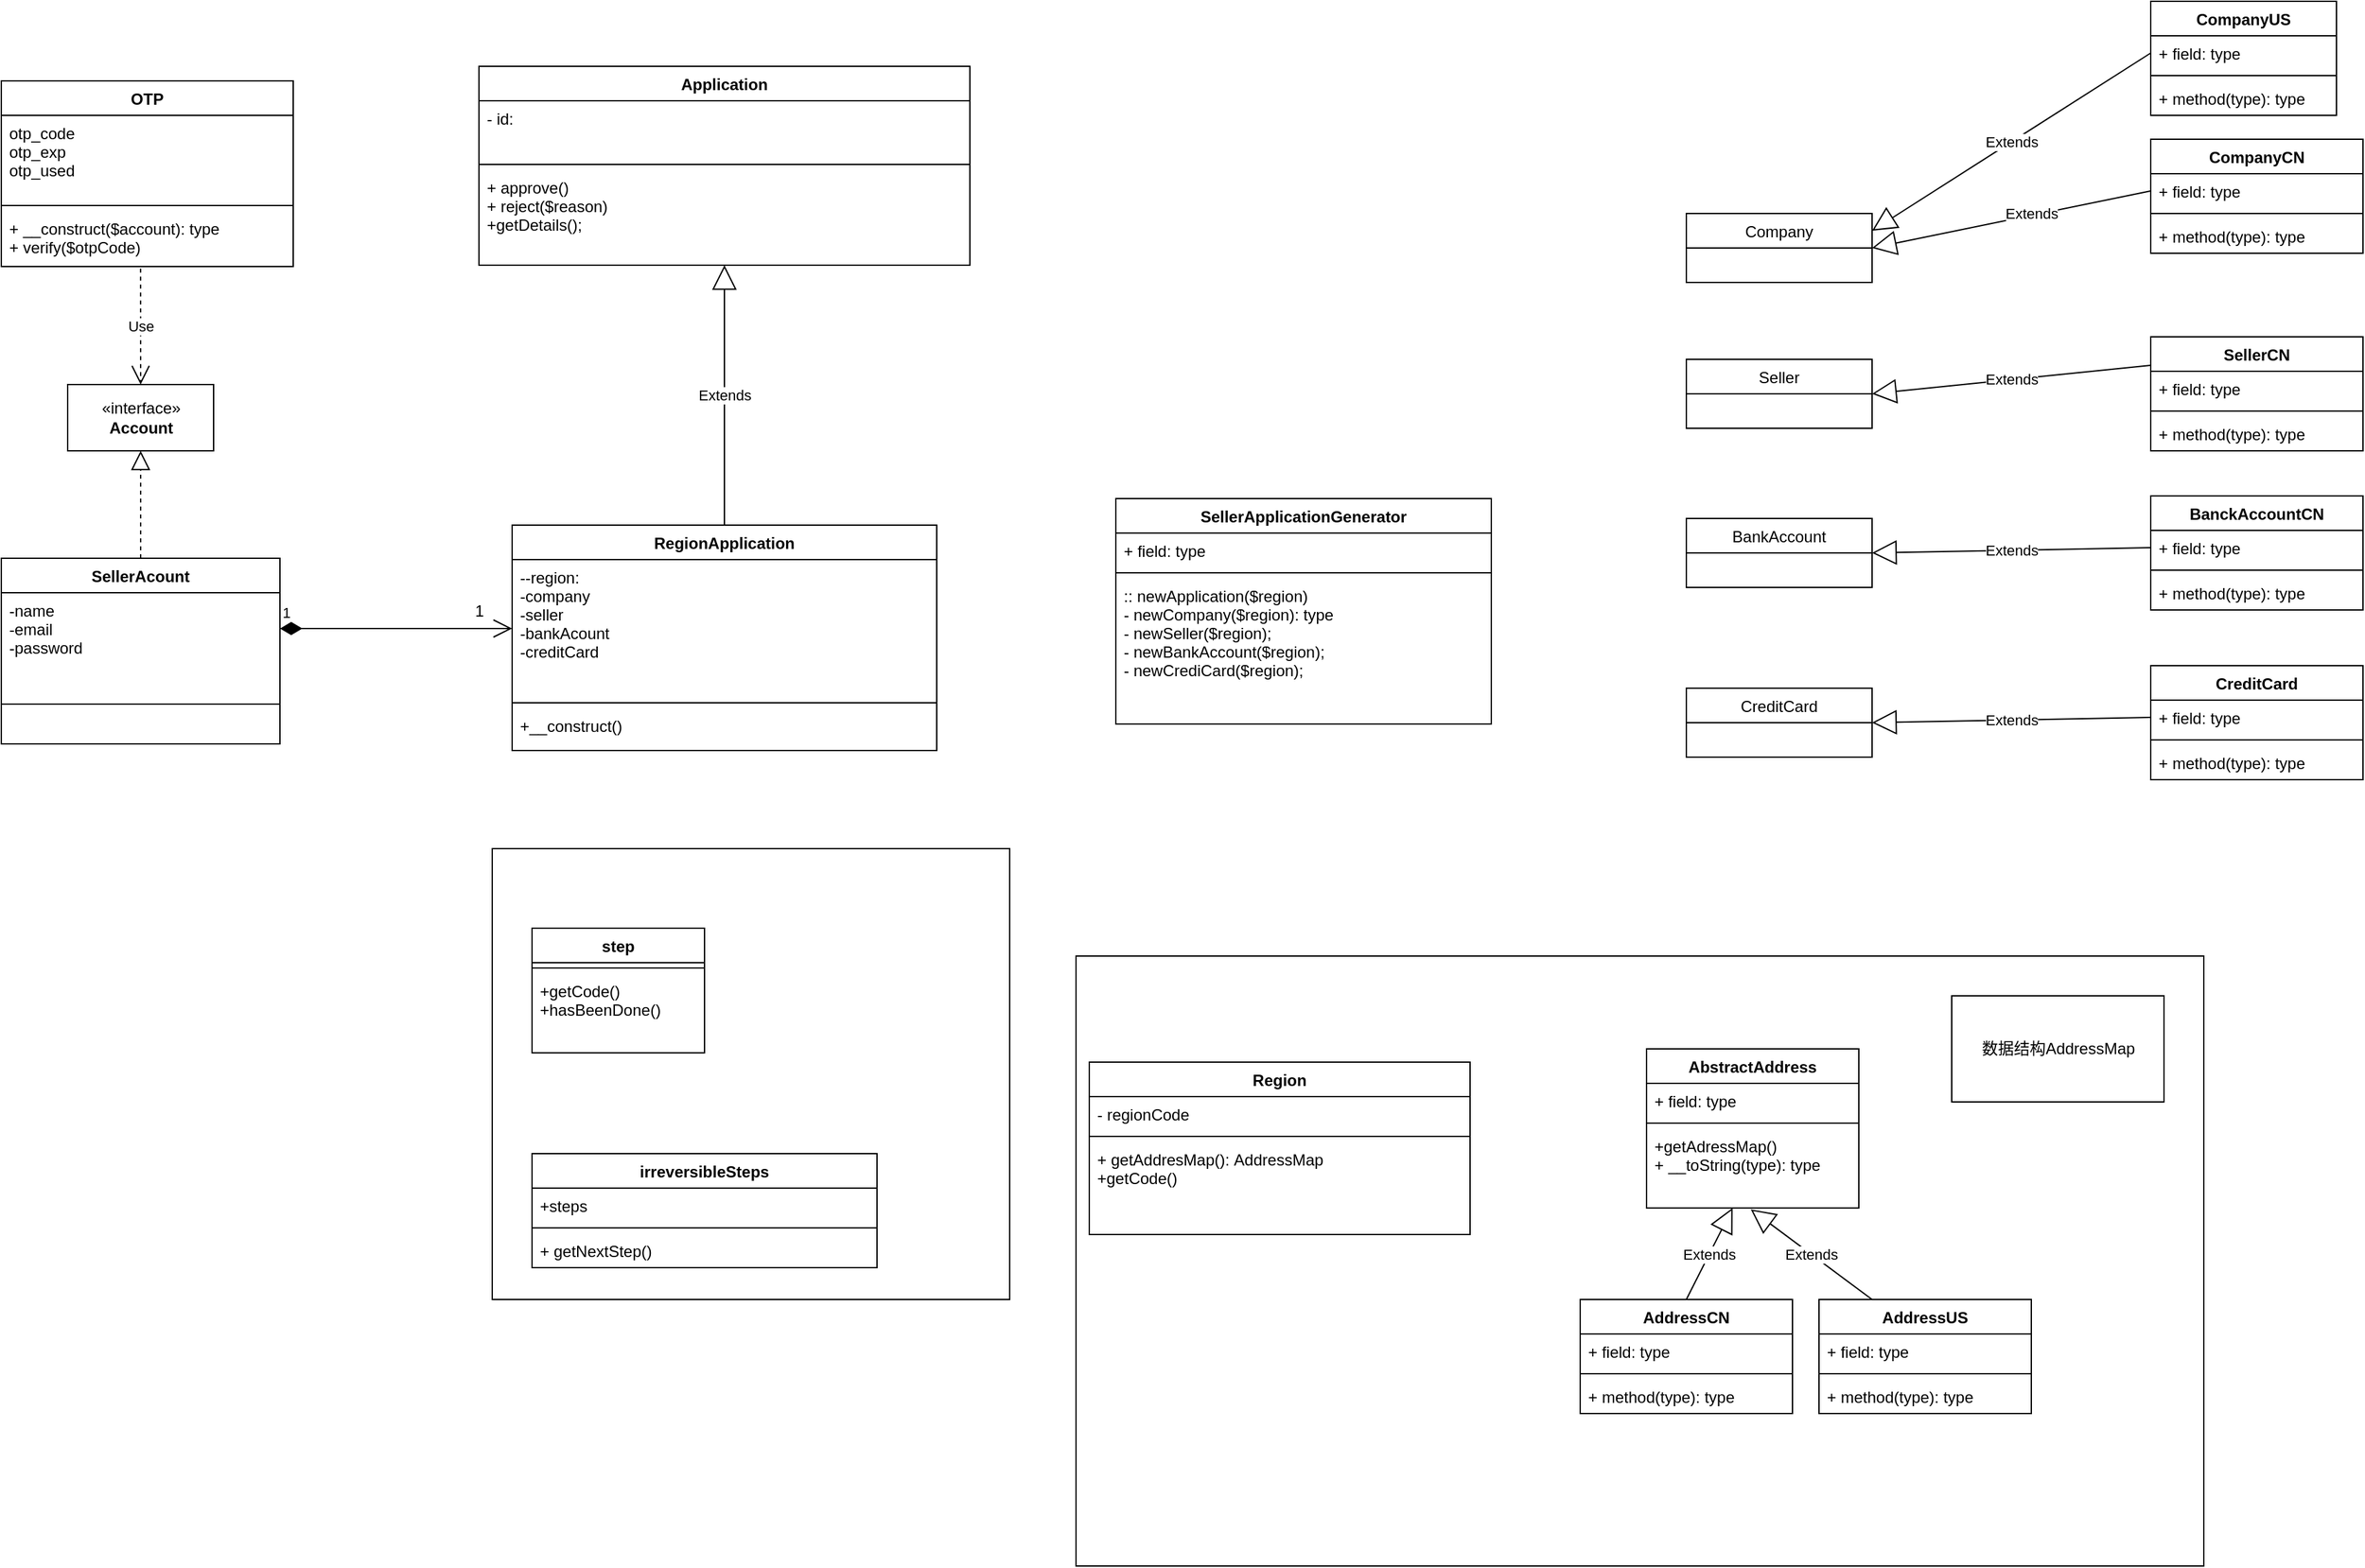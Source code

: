 <mxfile version="15.9.6" type="github">
  <diagram name="Page-1" id="929967ad-93f9-6ef4-fab6-5d389245f69c">
    <mxGraphModel dx="3415.5" dy="762" grid="1" gridSize="10" guides="1" tooltips="1" connect="1" arrows="1" fold="1" page="1" pageScale="1.5" pageWidth="1169" pageHeight="826" background="none" math="0" shadow="0">
      <root>
        <mxCell id="0" style=";html=1;" />
        <mxCell id="1" style=";html=1;" parent="0" />
        <mxCell id="RgiTJkyCWVDEmCROFvzE-33" value="" style="rounded=0;whiteSpace=wrap;html=1;" vertex="1" parent="1">
          <mxGeometry x="680" y="1760" width="850" height="460" as="geometry" />
        </mxCell>
        <mxCell id="RgiTJkyCWVDEmCROFvzE-29" value="" style="rounded=0;whiteSpace=wrap;html=1;" vertex="1" parent="1">
          <mxGeometry x="240" y="1679" width="390" height="340" as="geometry" />
        </mxCell>
        <mxCell id="gbUIkiMU0c5neYWDrb54-11" value="SellerAcount" style="swimlane;fontStyle=1;align=center;verticalAlign=top;childLayout=stackLayout;horizontal=1;startSize=26;horizontalStack=0;resizeParent=1;resizeParentMax=0;resizeLast=0;collapsible=1;marginBottom=0;" parent="1" vertex="1">
          <mxGeometry x="-130" y="1460" width="210" height="140" as="geometry" />
        </mxCell>
        <mxCell id="gbUIkiMU0c5neYWDrb54-12" value="-name&#xa;-email&#xa;-password&#xa;" style="text;strokeColor=none;fillColor=none;align=left;verticalAlign=top;spacingLeft=4;spacingRight=4;overflow=hidden;rotatable=0;points=[[0,0.5],[1,0.5]];portConstraint=eastwest;" parent="gbUIkiMU0c5neYWDrb54-11" vertex="1">
          <mxGeometry y="26" width="210" height="54" as="geometry" />
        </mxCell>
        <mxCell id="gbUIkiMU0c5neYWDrb54-13" value="" style="line;strokeWidth=1;fillColor=none;align=left;verticalAlign=middle;spacingTop=-1;spacingLeft=3;spacingRight=3;rotatable=0;labelPosition=right;points=[];portConstraint=eastwest;" parent="gbUIkiMU0c5neYWDrb54-11" vertex="1">
          <mxGeometry y="80" width="210" height="60" as="geometry" />
        </mxCell>
        <mxCell id="gbUIkiMU0c5neYWDrb54-15" value="Application" style="swimlane;fontStyle=1;align=center;verticalAlign=top;childLayout=stackLayout;horizontal=1;startSize=26;horizontalStack=0;resizeParent=1;resizeParentMax=0;resizeLast=0;collapsible=1;marginBottom=0;" parent="1" vertex="1">
          <mxGeometry x="230" y="1089" width="370" height="150" as="geometry" />
        </mxCell>
        <mxCell id="gbUIkiMU0c5neYWDrb54-16" value="- id:" style="text;strokeColor=none;fillColor=none;align=left;verticalAlign=top;spacingLeft=4;spacingRight=4;overflow=hidden;rotatable=0;points=[[0,0.5],[1,0.5]];portConstraint=eastwest;" parent="gbUIkiMU0c5neYWDrb54-15" vertex="1">
          <mxGeometry y="26" width="370" height="44" as="geometry" />
        </mxCell>
        <mxCell id="gbUIkiMU0c5neYWDrb54-17" value="" style="line;strokeWidth=1;fillColor=none;align=left;verticalAlign=middle;spacingTop=-1;spacingLeft=3;spacingRight=3;rotatable=0;labelPosition=right;points=[];portConstraint=eastwest;" parent="gbUIkiMU0c5neYWDrb54-15" vertex="1">
          <mxGeometry y="70" width="370" height="8" as="geometry" />
        </mxCell>
        <mxCell id="gbUIkiMU0c5neYWDrb54-18" value="+ approve()&#xa;+ reject($reason)&#xa;+getDetails();" style="text;strokeColor=none;fillColor=none;align=left;verticalAlign=top;spacingLeft=4;spacingRight=4;overflow=hidden;rotatable=0;points=[[0,0.5],[1,0.5]];portConstraint=eastwest;" parent="gbUIkiMU0c5neYWDrb54-15" vertex="1">
          <mxGeometry y="78" width="370" height="72" as="geometry" />
        </mxCell>
        <mxCell id="gbUIkiMU0c5neYWDrb54-19" value="Region" style="swimlane;fontStyle=1;align=center;verticalAlign=top;childLayout=stackLayout;horizontal=1;startSize=26;horizontalStack=0;resizeParent=1;resizeParentMax=0;resizeLast=0;collapsible=1;marginBottom=0;" parent="1" vertex="1">
          <mxGeometry x="690" y="1840" width="287" height="130" as="geometry" />
        </mxCell>
        <mxCell id="gbUIkiMU0c5neYWDrb54-20" value="- regionCode" style="text;strokeColor=none;fillColor=none;align=left;verticalAlign=top;spacingLeft=4;spacingRight=4;overflow=hidden;rotatable=0;points=[[0,0.5],[1,0.5]];portConstraint=eastwest;" parent="gbUIkiMU0c5neYWDrb54-19" vertex="1">
          <mxGeometry y="26" width="287" height="26" as="geometry" />
        </mxCell>
        <mxCell id="gbUIkiMU0c5neYWDrb54-21" value="" style="line;strokeWidth=1;fillColor=none;align=left;verticalAlign=middle;spacingTop=-1;spacingLeft=3;spacingRight=3;rotatable=0;labelPosition=right;points=[];portConstraint=eastwest;" parent="gbUIkiMU0c5neYWDrb54-19" vertex="1">
          <mxGeometry y="52" width="287" height="8" as="geometry" />
        </mxCell>
        <mxCell id="gbUIkiMU0c5neYWDrb54-22" value="+ getAddresMap(): AddressMap&#xa;+getCode()&#xa;" style="text;strokeColor=none;fillColor=none;align=left;verticalAlign=top;spacingLeft=4;spacingRight=4;overflow=hidden;rotatable=0;points=[[0,0.5],[1,0.5]];portConstraint=eastwest;" parent="gbUIkiMU0c5neYWDrb54-19" vertex="1">
          <mxGeometry y="60" width="287" height="70" as="geometry" />
        </mxCell>
        <mxCell id="gbUIkiMU0c5neYWDrb54-23" value="数据结构AddressMap" style="html=1;" parent="1" vertex="1">
          <mxGeometry x="1340" y="1790" width="160" height="80" as="geometry" />
        </mxCell>
        <mxCell id="gbUIkiMU0c5neYWDrb54-29" value="RegionApplication" style="swimlane;fontStyle=1;align=center;verticalAlign=top;childLayout=stackLayout;horizontal=1;startSize=26;horizontalStack=0;resizeParent=1;resizeParentMax=0;resizeLast=0;collapsible=1;marginBottom=0;" parent="1" vertex="1">
          <mxGeometry x="255" y="1435" width="320" height="170" as="geometry" />
        </mxCell>
        <mxCell id="gbUIkiMU0c5neYWDrb54-30" value="--region: &#xa;-company&#xa;-seller&#xa;-bankAcount&#xa;-creditCard" style="text;strokeColor=none;fillColor=none;align=left;verticalAlign=top;spacingLeft=4;spacingRight=4;overflow=hidden;rotatable=0;points=[[0,0.5],[1,0.5]];portConstraint=eastwest;" parent="gbUIkiMU0c5neYWDrb54-29" vertex="1">
          <mxGeometry y="26" width="320" height="104" as="geometry" />
        </mxCell>
        <mxCell id="gbUIkiMU0c5neYWDrb54-31" value="" style="line;strokeWidth=1;fillColor=none;align=left;verticalAlign=middle;spacingTop=-1;spacingLeft=3;spacingRight=3;rotatable=0;labelPosition=right;points=[];portConstraint=eastwest;" parent="gbUIkiMU0c5neYWDrb54-29" vertex="1">
          <mxGeometry y="130" width="320" height="8" as="geometry" />
        </mxCell>
        <mxCell id="gbUIkiMU0c5neYWDrb54-32" value="+__construct()&#xa;" style="text;strokeColor=none;fillColor=none;align=left;verticalAlign=top;spacingLeft=4;spacingRight=4;overflow=hidden;rotatable=0;points=[[0,0.5],[1,0.5]];portConstraint=eastwest;" parent="gbUIkiMU0c5neYWDrb54-29" vertex="1">
          <mxGeometry y="138" width="320" height="32" as="geometry" />
        </mxCell>
        <mxCell id="gbUIkiMU0c5neYWDrb54-42" value="Seller" style="swimlane;fontStyle=0;childLayout=stackLayout;horizontal=1;startSize=26;fillColor=none;horizontalStack=0;resizeParent=1;resizeParentMax=0;resizeLast=0;collapsible=1;marginBottom=0;" parent="1" vertex="1">
          <mxGeometry x="1140" y="1310" width="140" height="52" as="geometry" />
        </mxCell>
        <mxCell id="gbUIkiMU0c5neYWDrb54-46" value="Company" style="swimlane;fontStyle=0;childLayout=stackLayout;horizontal=1;startSize=26;fillColor=none;horizontalStack=0;resizeParent=1;resizeParentMax=0;resizeLast=0;collapsible=1;marginBottom=0;" parent="1" vertex="1">
          <mxGeometry x="1140" y="1200" width="140" height="52" as="geometry" />
        </mxCell>
        <mxCell id="gbUIkiMU0c5neYWDrb54-50" value="BankAccount" style="swimlane;fontStyle=0;childLayout=stackLayout;horizontal=1;startSize=26;fillColor=none;horizontalStack=0;resizeParent=1;resizeParentMax=0;resizeLast=0;collapsible=1;marginBottom=0;" parent="1" vertex="1">
          <mxGeometry x="1140" y="1430" width="140" height="52" as="geometry" />
        </mxCell>
        <mxCell id="gbUIkiMU0c5neYWDrb54-51" value="CreditCard" style="swimlane;fontStyle=0;childLayout=stackLayout;horizontal=1;startSize=26;fillColor=none;horizontalStack=0;resizeParent=1;resizeParentMax=0;resizeLast=0;collapsible=1;marginBottom=0;" parent="1" vertex="1">
          <mxGeometry x="1140" y="1558" width="140" height="52" as="geometry" />
        </mxCell>
        <mxCell id="gbUIkiMU0c5neYWDrb54-69" value="CompanyUS" style="swimlane;fontStyle=1;align=center;verticalAlign=top;childLayout=stackLayout;horizontal=1;startSize=26;horizontalStack=0;resizeParent=1;resizeParentMax=0;resizeLast=0;collapsible=1;marginBottom=0;" parent="1" vertex="1">
          <mxGeometry x="1490" y="1040" width="140" height="86" as="geometry" />
        </mxCell>
        <mxCell id="gbUIkiMU0c5neYWDrb54-70" value="+ field: type" style="text;strokeColor=none;fillColor=none;align=left;verticalAlign=top;spacingLeft=4;spacingRight=4;overflow=hidden;rotatable=0;points=[[0,0.5],[1,0.5]];portConstraint=eastwest;" parent="gbUIkiMU0c5neYWDrb54-69" vertex="1">
          <mxGeometry y="26" width="140" height="26" as="geometry" />
        </mxCell>
        <mxCell id="gbUIkiMU0c5neYWDrb54-71" value="" style="line;strokeWidth=1;fillColor=none;align=left;verticalAlign=middle;spacingTop=-1;spacingLeft=3;spacingRight=3;rotatable=0;labelPosition=right;points=[];portConstraint=eastwest;" parent="gbUIkiMU0c5neYWDrb54-69" vertex="1">
          <mxGeometry y="52" width="140" height="8" as="geometry" />
        </mxCell>
        <mxCell id="gbUIkiMU0c5neYWDrb54-72" value="+ method(type): type" style="text;strokeColor=none;fillColor=none;align=left;verticalAlign=top;spacingLeft=4;spacingRight=4;overflow=hidden;rotatable=0;points=[[0,0.5],[1,0.5]];portConstraint=eastwest;" parent="gbUIkiMU0c5neYWDrb54-69" vertex="1">
          <mxGeometry y="60" width="140" height="26" as="geometry" />
        </mxCell>
        <mxCell id="gbUIkiMU0c5neYWDrb54-73" value="CompanyCN" style="swimlane;fontStyle=1;align=center;verticalAlign=top;childLayout=stackLayout;horizontal=1;startSize=26;horizontalStack=0;resizeParent=1;resizeParentMax=0;resizeLast=0;collapsible=1;marginBottom=0;" parent="1" vertex="1">
          <mxGeometry x="1490" y="1144" width="160" height="86" as="geometry" />
        </mxCell>
        <mxCell id="gbUIkiMU0c5neYWDrb54-74" value="+ field: type" style="text;strokeColor=none;fillColor=none;align=left;verticalAlign=top;spacingLeft=4;spacingRight=4;overflow=hidden;rotatable=0;points=[[0,0.5],[1,0.5]];portConstraint=eastwest;" parent="gbUIkiMU0c5neYWDrb54-73" vertex="1">
          <mxGeometry y="26" width="160" height="26" as="geometry" />
        </mxCell>
        <mxCell id="gbUIkiMU0c5neYWDrb54-75" value="" style="line;strokeWidth=1;fillColor=none;align=left;verticalAlign=middle;spacingTop=-1;spacingLeft=3;spacingRight=3;rotatable=0;labelPosition=right;points=[];portConstraint=eastwest;" parent="gbUIkiMU0c5neYWDrb54-73" vertex="1">
          <mxGeometry y="52" width="160" height="8" as="geometry" />
        </mxCell>
        <mxCell id="gbUIkiMU0c5neYWDrb54-76" value="+ method(type): type" style="text;strokeColor=none;fillColor=none;align=left;verticalAlign=top;spacingLeft=4;spacingRight=4;overflow=hidden;rotatable=0;points=[[0,0.5],[1,0.5]];portConstraint=eastwest;" parent="gbUIkiMU0c5neYWDrb54-73" vertex="1">
          <mxGeometry y="60" width="160" height="26" as="geometry" />
        </mxCell>
        <mxCell id="gbUIkiMU0c5neYWDrb54-79" value="SellerApplicationGenerator" style="swimlane;fontStyle=1;align=center;verticalAlign=top;childLayout=stackLayout;horizontal=1;startSize=26;horizontalStack=0;resizeParent=1;resizeParentMax=0;resizeLast=0;collapsible=1;marginBottom=0;" parent="1" vertex="1">
          <mxGeometry x="710" y="1415" width="283" height="170" as="geometry" />
        </mxCell>
        <mxCell id="gbUIkiMU0c5neYWDrb54-80" value="+ field: type" style="text;strokeColor=none;fillColor=none;align=left;verticalAlign=top;spacingLeft=4;spacingRight=4;overflow=hidden;rotatable=0;points=[[0,0.5],[1,0.5]];portConstraint=eastwest;" parent="gbUIkiMU0c5neYWDrb54-79" vertex="1">
          <mxGeometry y="26" width="283" height="26" as="geometry" />
        </mxCell>
        <mxCell id="gbUIkiMU0c5neYWDrb54-81" value="" style="line;strokeWidth=1;fillColor=none;align=left;verticalAlign=middle;spacingTop=-1;spacingLeft=3;spacingRight=3;rotatable=0;labelPosition=right;points=[];portConstraint=eastwest;" parent="gbUIkiMU0c5neYWDrb54-79" vertex="1">
          <mxGeometry y="52" width="283" height="8" as="geometry" />
        </mxCell>
        <mxCell id="gbUIkiMU0c5neYWDrb54-82" value=":: newApplication($region)&#xa;- newCompany($region): type&#xa;- newSeller($region);&#xa;- newBankAccount($region);&#xa;- newCrediCard($region);" style="text;strokeColor=none;fillColor=none;align=left;verticalAlign=top;spacingLeft=4;spacingRight=4;overflow=hidden;rotatable=0;points=[[0,0.5],[1,0.5]];portConstraint=eastwest;" parent="gbUIkiMU0c5neYWDrb54-79" vertex="1">
          <mxGeometry y="60" width="283" height="110" as="geometry" />
        </mxCell>
        <mxCell id="gbUIkiMU0c5neYWDrb54-83" value="AbstractAddress" style="swimlane;fontStyle=1;align=center;verticalAlign=top;childLayout=stackLayout;horizontal=1;startSize=26;horizontalStack=0;resizeParent=1;resizeParentMax=0;resizeLast=0;collapsible=1;marginBottom=0;" parent="1" vertex="1">
          <mxGeometry x="1110" y="1830" width="160" height="120" as="geometry" />
        </mxCell>
        <mxCell id="gbUIkiMU0c5neYWDrb54-84" value="+ field: type" style="text;strokeColor=none;fillColor=none;align=left;verticalAlign=top;spacingLeft=4;spacingRight=4;overflow=hidden;rotatable=0;points=[[0,0.5],[1,0.5]];portConstraint=eastwest;" parent="gbUIkiMU0c5neYWDrb54-83" vertex="1">
          <mxGeometry y="26" width="160" height="26" as="geometry" />
        </mxCell>
        <mxCell id="gbUIkiMU0c5neYWDrb54-85" value="" style="line;strokeWidth=1;fillColor=none;align=left;verticalAlign=middle;spacingTop=-1;spacingLeft=3;spacingRight=3;rotatable=0;labelPosition=right;points=[];portConstraint=eastwest;" parent="gbUIkiMU0c5neYWDrb54-83" vertex="1">
          <mxGeometry y="52" width="160" height="8" as="geometry" />
        </mxCell>
        <mxCell id="gbUIkiMU0c5neYWDrb54-86" value="+getAdressMap()&#xa;+ __toString(type): type" style="text;strokeColor=none;fillColor=none;align=left;verticalAlign=top;spacingLeft=4;spacingRight=4;overflow=hidden;rotatable=0;points=[[0,0.5],[1,0.5]];portConstraint=eastwest;" parent="gbUIkiMU0c5neYWDrb54-83" vertex="1">
          <mxGeometry y="60" width="160" height="60" as="geometry" />
        </mxCell>
        <mxCell id="gbUIkiMU0c5neYWDrb54-87" value="AddressCN" style="swimlane;fontStyle=1;align=center;verticalAlign=top;childLayout=stackLayout;horizontal=1;startSize=26;horizontalStack=0;resizeParent=1;resizeParentMax=0;resizeLast=0;collapsible=1;marginBottom=0;" parent="1" vertex="1">
          <mxGeometry x="1060" y="2019" width="160" height="86" as="geometry" />
        </mxCell>
        <mxCell id="gbUIkiMU0c5neYWDrb54-88" value="+ field: type" style="text;strokeColor=none;fillColor=none;align=left;verticalAlign=top;spacingLeft=4;spacingRight=4;overflow=hidden;rotatable=0;points=[[0,0.5],[1,0.5]];portConstraint=eastwest;" parent="gbUIkiMU0c5neYWDrb54-87" vertex="1">
          <mxGeometry y="26" width="160" height="26" as="geometry" />
        </mxCell>
        <mxCell id="gbUIkiMU0c5neYWDrb54-89" value="" style="line;strokeWidth=1;fillColor=none;align=left;verticalAlign=middle;spacingTop=-1;spacingLeft=3;spacingRight=3;rotatable=0;labelPosition=right;points=[];portConstraint=eastwest;" parent="gbUIkiMU0c5neYWDrb54-87" vertex="1">
          <mxGeometry y="52" width="160" height="8" as="geometry" />
        </mxCell>
        <mxCell id="gbUIkiMU0c5neYWDrb54-90" value="+ method(type): type" style="text;strokeColor=none;fillColor=none;align=left;verticalAlign=top;spacingLeft=4;spacingRight=4;overflow=hidden;rotatable=0;points=[[0,0.5],[1,0.5]];portConstraint=eastwest;" parent="gbUIkiMU0c5neYWDrb54-87" vertex="1">
          <mxGeometry y="60" width="160" height="26" as="geometry" />
        </mxCell>
        <mxCell id="gbUIkiMU0c5neYWDrb54-91" value="AddressUS" style="swimlane;fontStyle=1;align=center;verticalAlign=top;childLayout=stackLayout;horizontal=1;startSize=26;horizontalStack=0;resizeParent=1;resizeParentMax=0;resizeLast=0;collapsible=1;marginBottom=0;" parent="1" vertex="1">
          <mxGeometry x="1240" y="2019" width="160" height="86" as="geometry" />
        </mxCell>
        <mxCell id="gbUIkiMU0c5neYWDrb54-92" value="+ field: type" style="text;strokeColor=none;fillColor=none;align=left;verticalAlign=top;spacingLeft=4;spacingRight=4;overflow=hidden;rotatable=0;points=[[0,0.5],[1,0.5]];portConstraint=eastwest;" parent="gbUIkiMU0c5neYWDrb54-91" vertex="1">
          <mxGeometry y="26" width="160" height="26" as="geometry" />
        </mxCell>
        <mxCell id="gbUIkiMU0c5neYWDrb54-93" value="" style="line;strokeWidth=1;fillColor=none;align=left;verticalAlign=middle;spacingTop=-1;spacingLeft=3;spacingRight=3;rotatable=0;labelPosition=right;points=[];portConstraint=eastwest;" parent="gbUIkiMU0c5neYWDrb54-91" vertex="1">
          <mxGeometry y="52" width="160" height="8" as="geometry" />
        </mxCell>
        <mxCell id="gbUIkiMU0c5neYWDrb54-94" value="+ method(type): type" style="text;strokeColor=none;fillColor=none;align=left;verticalAlign=top;spacingLeft=4;spacingRight=4;overflow=hidden;rotatable=0;points=[[0,0.5],[1,0.5]];portConstraint=eastwest;" parent="gbUIkiMU0c5neYWDrb54-91" vertex="1">
          <mxGeometry y="60" width="160" height="26" as="geometry" />
        </mxCell>
        <mxCell id="gbUIkiMU0c5neYWDrb54-98" value="SellerCN" style="swimlane;fontStyle=1;align=center;verticalAlign=top;childLayout=stackLayout;horizontal=1;startSize=26;horizontalStack=0;resizeParent=1;resizeParentMax=0;resizeLast=0;collapsible=1;marginBottom=0;" parent="1" vertex="1">
          <mxGeometry x="1490" y="1293" width="160" height="86" as="geometry" />
        </mxCell>
        <mxCell id="gbUIkiMU0c5neYWDrb54-99" value="+ field: type" style="text;strokeColor=none;fillColor=none;align=left;verticalAlign=top;spacingLeft=4;spacingRight=4;overflow=hidden;rotatable=0;points=[[0,0.5],[1,0.5]];portConstraint=eastwest;" parent="gbUIkiMU0c5neYWDrb54-98" vertex="1">
          <mxGeometry y="26" width="160" height="26" as="geometry" />
        </mxCell>
        <mxCell id="gbUIkiMU0c5neYWDrb54-100" value="" style="line;strokeWidth=1;fillColor=none;align=left;verticalAlign=middle;spacingTop=-1;spacingLeft=3;spacingRight=3;rotatable=0;labelPosition=right;points=[];portConstraint=eastwest;" parent="gbUIkiMU0c5neYWDrb54-98" vertex="1">
          <mxGeometry y="52" width="160" height="8" as="geometry" />
        </mxCell>
        <mxCell id="gbUIkiMU0c5neYWDrb54-101" value="+ method(type): type" style="text;strokeColor=none;fillColor=none;align=left;verticalAlign=top;spacingLeft=4;spacingRight=4;overflow=hidden;rotatable=0;points=[[0,0.5],[1,0.5]];portConstraint=eastwest;" parent="gbUIkiMU0c5neYWDrb54-98" vertex="1">
          <mxGeometry y="60" width="160" height="26" as="geometry" />
        </mxCell>
        <mxCell id="gbUIkiMU0c5neYWDrb54-103" value="BanckAccountCN" style="swimlane;fontStyle=1;align=center;verticalAlign=top;childLayout=stackLayout;horizontal=1;startSize=26;horizontalStack=0;resizeParent=1;resizeParentMax=0;resizeLast=0;collapsible=1;marginBottom=0;" parent="1" vertex="1">
          <mxGeometry x="1490" y="1413" width="160" height="86" as="geometry" />
        </mxCell>
        <mxCell id="gbUIkiMU0c5neYWDrb54-104" value="+ field: type" style="text;strokeColor=none;fillColor=none;align=left;verticalAlign=top;spacingLeft=4;spacingRight=4;overflow=hidden;rotatable=0;points=[[0,0.5],[1,0.5]];portConstraint=eastwest;" parent="gbUIkiMU0c5neYWDrb54-103" vertex="1">
          <mxGeometry y="26" width="160" height="26" as="geometry" />
        </mxCell>
        <mxCell id="gbUIkiMU0c5neYWDrb54-105" value="" style="line;strokeWidth=1;fillColor=none;align=left;verticalAlign=middle;spacingTop=-1;spacingLeft=3;spacingRight=3;rotatable=0;labelPosition=right;points=[];portConstraint=eastwest;" parent="gbUIkiMU0c5neYWDrb54-103" vertex="1">
          <mxGeometry y="52" width="160" height="8" as="geometry" />
        </mxCell>
        <mxCell id="gbUIkiMU0c5neYWDrb54-106" value="+ method(type): type" style="text;strokeColor=none;fillColor=none;align=left;verticalAlign=top;spacingLeft=4;spacingRight=4;overflow=hidden;rotatable=0;points=[[0,0.5],[1,0.5]];portConstraint=eastwest;" parent="gbUIkiMU0c5neYWDrb54-103" vertex="1">
          <mxGeometry y="60" width="160" height="26" as="geometry" />
        </mxCell>
        <mxCell id="gbUIkiMU0c5neYWDrb54-108" value="CreditCard" style="swimlane;fontStyle=1;align=center;verticalAlign=top;childLayout=stackLayout;horizontal=1;startSize=26;horizontalStack=0;resizeParent=1;resizeParentMax=0;resizeLast=0;collapsible=1;marginBottom=0;" parent="1" vertex="1">
          <mxGeometry x="1490" y="1541" width="160" height="86" as="geometry" />
        </mxCell>
        <mxCell id="gbUIkiMU0c5neYWDrb54-109" value="+ field: type" style="text;strokeColor=none;fillColor=none;align=left;verticalAlign=top;spacingLeft=4;spacingRight=4;overflow=hidden;rotatable=0;points=[[0,0.5],[1,0.5]];portConstraint=eastwest;" parent="gbUIkiMU0c5neYWDrb54-108" vertex="1">
          <mxGeometry y="26" width="160" height="26" as="geometry" />
        </mxCell>
        <mxCell id="gbUIkiMU0c5neYWDrb54-110" value="" style="line;strokeWidth=1;fillColor=none;align=left;verticalAlign=middle;spacingTop=-1;spacingLeft=3;spacingRight=3;rotatable=0;labelPosition=right;points=[];portConstraint=eastwest;" parent="gbUIkiMU0c5neYWDrb54-108" vertex="1">
          <mxGeometry y="52" width="160" height="8" as="geometry" />
        </mxCell>
        <mxCell id="gbUIkiMU0c5neYWDrb54-111" value="+ method(type): type" style="text;strokeColor=none;fillColor=none;align=left;verticalAlign=top;spacingLeft=4;spacingRight=4;overflow=hidden;rotatable=0;points=[[0,0.5],[1,0.5]];portConstraint=eastwest;" parent="gbUIkiMU0c5neYWDrb54-108" vertex="1">
          <mxGeometry y="60" width="160" height="26" as="geometry" />
        </mxCell>
        <mxCell id="RgiTJkyCWVDEmCROFvzE-1" value="OTP" style="swimlane;fontStyle=1;align=center;verticalAlign=top;childLayout=stackLayout;horizontal=1;startSize=26;horizontalStack=0;resizeParent=1;resizeParentMax=0;resizeLast=0;collapsible=1;marginBottom=0;" vertex="1" parent="1">
          <mxGeometry x="-130" y="1100" width="220" height="140" as="geometry" />
        </mxCell>
        <mxCell id="RgiTJkyCWVDEmCROFvzE-2" value="otp_code&#xa;otp_exp&#xa;otp_used" style="text;strokeColor=none;fillColor=none;align=left;verticalAlign=top;spacingLeft=4;spacingRight=4;overflow=hidden;rotatable=0;points=[[0,0.5],[1,0.5]];portConstraint=eastwest;" vertex="1" parent="RgiTJkyCWVDEmCROFvzE-1">
          <mxGeometry y="26" width="220" height="64" as="geometry" />
        </mxCell>
        <mxCell id="RgiTJkyCWVDEmCROFvzE-3" value="" style="line;strokeWidth=1;fillColor=none;align=left;verticalAlign=middle;spacingTop=-1;spacingLeft=3;spacingRight=3;rotatable=0;labelPosition=right;points=[];portConstraint=eastwest;" vertex="1" parent="RgiTJkyCWVDEmCROFvzE-1">
          <mxGeometry y="90" width="220" height="8" as="geometry" />
        </mxCell>
        <mxCell id="RgiTJkyCWVDEmCROFvzE-4" value="+ __construct($account): type&#xa;+ verify($otpCode)" style="text;strokeColor=none;fillColor=none;align=left;verticalAlign=top;spacingLeft=4;spacingRight=4;overflow=hidden;rotatable=0;points=[[0,0.5],[1,0.5]];portConstraint=eastwest;" vertex="1" parent="RgiTJkyCWVDEmCROFvzE-1">
          <mxGeometry y="98" width="220" height="42" as="geometry" />
        </mxCell>
        <mxCell id="RgiTJkyCWVDEmCROFvzE-21" value="step" style="swimlane;fontStyle=1;align=center;verticalAlign=top;childLayout=stackLayout;horizontal=1;startSize=26;horizontalStack=0;resizeParent=1;resizeParentMax=0;resizeLast=0;collapsible=1;marginBottom=0;" vertex="1" parent="1">
          <mxGeometry x="270" y="1739" width="130" height="94" as="geometry" />
        </mxCell>
        <mxCell id="RgiTJkyCWVDEmCROFvzE-23" value="" style="line;strokeWidth=1;fillColor=none;align=left;verticalAlign=middle;spacingTop=-1;spacingLeft=3;spacingRight=3;rotatable=0;labelPosition=right;points=[];portConstraint=eastwest;" vertex="1" parent="RgiTJkyCWVDEmCROFvzE-21">
          <mxGeometry y="26" width="130" height="8" as="geometry" />
        </mxCell>
        <mxCell id="RgiTJkyCWVDEmCROFvzE-24" value="+getCode()&#xa;+hasBeenDone()" style="text;strokeColor=none;fillColor=none;align=left;verticalAlign=top;spacingLeft=4;spacingRight=4;overflow=hidden;rotatable=0;points=[[0,0.5],[1,0.5]];portConstraint=eastwest;" vertex="1" parent="RgiTJkyCWVDEmCROFvzE-21">
          <mxGeometry y="34" width="130" height="60" as="geometry" />
        </mxCell>
        <mxCell id="RgiTJkyCWVDEmCROFvzE-25" value="irreversibleSteps" style="swimlane;fontStyle=1;align=center;verticalAlign=top;childLayout=stackLayout;horizontal=1;startSize=26;horizontalStack=0;resizeParent=1;resizeParentMax=0;resizeLast=0;collapsible=1;marginBottom=0;" vertex="1" parent="1">
          <mxGeometry x="270" y="1909" width="260" height="86" as="geometry" />
        </mxCell>
        <mxCell id="RgiTJkyCWVDEmCROFvzE-26" value="+steps" style="text;strokeColor=none;fillColor=none;align=left;verticalAlign=top;spacingLeft=4;spacingRight=4;overflow=hidden;rotatable=0;points=[[0,0.5],[1,0.5]];portConstraint=eastwest;" vertex="1" parent="RgiTJkyCWVDEmCROFvzE-25">
          <mxGeometry y="26" width="260" height="26" as="geometry" />
        </mxCell>
        <mxCell id="RgiTJkyCWVDEmCROFvzE-27" value="" style="line;strokeWidth=1;fillColor=none;align=left;verticalAlign=middle;spacingTop=-1;spacingLeft=3;spacingRight=3;rotatable=0;labelPosition=right;points=[];portConstraint=eastwest;" vertex="1" parent="RgiTJkyCWVDEmCROFvzE-25">
          <mxGeometry y="52" width="260" height="8" as="geometry" />
        </mxCell>
        <mxCell id="RgiTJkyCWVDEmCROFvzE-28" value="+ getNextStep()" style="text;strokeColor=none;fillColor=none;align=left;verticalAlign=top;spacingLeft=4;spacingRight=4;overflow=hidden;rotatable=0;points=[[0,0.5],[1,0.5]];portConstraint=eastwest;" vertex="1" parent="RgiTJkyCWVDEmCROFvzE-25">
          <mxGeometry y="60" width="260" height="26" as="geometry" />
        </mxCell>
        <mxCell id="RgiTJkyCWVDEmCROFvzE-36" value="Extends" style="endArrow=block;endSize=16;endFill=0;html=1;rounded=0;exitX=0.5;exitY=0;exitDx=0;exitDy=0;" edge="1" parent="1" source="gbUIkiMU0c5neYWDrb54-29" target="gbUIkiMU0c5neYWDrb54-18">
          <mxGeometry width="160" relative="1" as="geometry">
            <mxPoint x="270" y="1270" as="sourcePoint" />
            <mxPoint x="430" y="1270" as="targetPoint" />
          </mxGeometry>
        </mxCell>
        <mxCell id="RgiTJkyCWVDEmCROFvzE-39" value="Extends" style="endArrow=block;endSize=16;endFill=0;html=1;rounded=0;exitX=0;exitY=0.5;exitDx=0;exitDy=0;entryX=1;entryY=0.5;entryDx=0;entryDy=0;" edge="1" parent="1" source="gbUIkiMU0c5neYWDrb54-74" target="gbUIkiMU0c5neYWDrb54-46">
          <mxGeometry x="-0.145" y="-1" width="160" relative="1" as="geometry">
            <mxPoint x="1200" y="1010" as="sourcePoint" />
            <mxPoint x="1360" y="1010" as="targetPoint" />
            <mxPoint as="offset" />
          </mxGeometry>
        </mxCell>
        <mxCell id="RgiTJkyCWVDEmCROFvzE-40" value="Extends" style="endArrow=block;endSize=16;endFill=0;html=1;rounded=0;exitX=0;exitY=0.5;exitDx=0;exitDy=0;entryX=1;entryY=0.25;entryDx=0;entryDy=0;" edge="1" parent="1" source="gbUIkiMU0c5neYWDrb54-70" target="gbUIkiMU0c5neYWDrb54-46">
          <mxGeometry width="160" relative="1" as="geometry">
            <mxPoint x="1210" y="1020" as="sourcePoint" />
            <mxPoint x="1370" y="1020" as="targetPoint" />
          </mxGeometry>
        </mxCell>
        <mxCell id="RgiTJkyCWVDEmCROFvzE-41" value="Extends" style="endArrow=block;endSize=16;endFill=0;html=1;rounded=0;exitX=0;exitY=0.5;exitDx=0;exitDy=0;entryX=1;entryY=0.5;entryDx=0;entryDy=0;" edge="1" parent="1" source="gbUIkiMU0c5neYWDrb54-109" target="gbUIkiMU0c5neYWDrb54-51">
          <mxGeometry width="160" relative="1" as="geometry">
            <mxPoint x="1280" y="1520" as="sourcePoint" />
            <mxPoint x="1440" y="1520" as="targetPoint" />
          </mxGeometry>
        </mxCell>
        <mxCell id="RgiTJkyCWVDEmCROFvzE-42" value="Extends" style="endArrow=block;endSize=16;endFill=0;html=1;rounded=0;exitX=0;exitY=0.5;exitDx=0;exitDy=0;entryX=1;entryY=0.5;entryDx=0;entryDy=0;" edge="1" parent="1" source="gbUIkiMU0c5neYWDrb54-104" target="gbUIkiMU0c5neYWDrb54-50">
          <mxGeometry width="160" relative="1" as="geometry">
            <mxPoint x="1210" y="1020" as="sourcePoint" />
            <mxPoint x="1370" y="1020" as="targetPoint" />
          </mxGeometry>
        </mxCell>
        <mxCell id="RgiTJkyCWVDEmCROFvzE-43" value="Extends" style="endArrow=block;endSize=16;endFill=0;html=1;rounded=0;exitX=0;exitY=0.25;exitDx=0;exitDy=0;entryX=1;entryY=0.5;entryDx=0;entryDy=0;" edge="1" parent="1" source="gbUIkiMU0c5neYWDrb54-98" target="gbUIkiMU0c5neYWDrb54-42">
          <mxGeometry width="160" relative="1" as="geometry">
            <mxPoint x="1390" y="1340" as="sourcePoint" />
            <mxPoint x="1550" y="1340" as="targetPoint" />
          </mxGeometry>
        </mxCell>
        <mxCell id="RgiTJkyCWVDEmCROFvzE-45" value="Extends" style="endArrow=block;endSize=16;endFill=0;html=1;rounded=0;exitX=0.5;exitY=0;exitDx=0;exitDy=0;" edge="1" parent="1" source="gbUIkiMU0c5neYWDrb54-87" target="gbUIkiMU0c5neYWDrb54-86">
          <mxGeometry width="160" relative="1" as="geometry">
            <mxPoint x="1160" y="2180" as="sourcePoint" />
            <mxPoint x="1100" y="2000" as="targetPoint" />
          </mxGeometry>
        </mxCell>
        <mxCell id="RgiTJkyCWVDEmCROFvzE-47" value="Extends" style="endArrow=block;endSize=16;endFill=0;html=1;rounded=0;exitX=0.25;exitY=0;exitDx=0;exitDy=0;entryX=0.491;entryY=1.017;entryDx=0;entryDy=0;entryPerimeter=0;" edge="1" parent="1" source="gbUIkiMU0c5neYWDrb54-91" target="gbUIkiMU0c5neYWDrb54-86">
          <mxGeometry width="160" relative="1" as="geometry">
            <mxPoint x="1040" y="2120" as="sourcePoint" />
            <mxPoint x="1126.429" y="2010" as="targetPoint" />
          </mxGeometry>
        </mxCell>
        <mxCell id="RgiTJkyCWVDEmCROFvzE-48" value="«interface»&lt;br&gt;&lt;b&gt;Account&lt;/b&gt;" style="html=1;" vertex="1" parent="1">
          <mxGeometry x="-80" y="1329" width="110" height="50" as="geometry" />
        </mxCell>
        <mxCell id="RgiTJkyCWVDEmCROFvzE-49" value="" style="endArrow=block;dashed=1;endFill=0;endSize=12;html=1;rounded=0;entryX=0.5;entryY=1;entryDx=0;entryDy=0;exitX=0.5;exitY=0;exitDx=0;exitDy=0;" edge="1" parent="1" source="gbUIkiMU0c5neYWDrb54-11" target="RgiTJkyCWVDEmCROFvzE-48">
          <mxGeometry width="160" relative="1" as="geometry">
            <mxPoint x="330" y="1590" as="sourcePoint" />
            <mxPoint x="490" y="1590" as="targetPoint" />
          </mxGeometry>
        </mxCell>
        <mxCell id="RgiTJkyCWVDEmCROFvzE-50" value="Use" style="endArrow=open;endSize=12;dashed=1;html=1;rounded=0;entryX=0.5;entryY=0;entryDx=0;entryDy=0;exitX=0.477;exitY=1.038;exitDx=0;exitDy=0;exitPerimeter=0;" edge="1" parent="1" source="RgiTJkyCWVDEmCROFvzE-4" target="RgiTJkyCWVDEmCROFvzE-48">
          <mxGeometry width="160" relative="1" as="geometry">
            <mxPoint x="-30" y="1250" as="sourcePoint" />
            <mxPoint x="490" y="1390" as="targetPoint" />
          </mxGeometry>
        </mxCell>
        <mxCell id="RgiTJkyCWVDEmCROFvzE-51" value="1" style="endArrow=open;html=1;endSize=12;startArrow=diamondThin;startSize=14;startFill=1;edgeStyle=orthogonalEdgeStyle;align=left;verticalAlign=bottom;rounded=0;exitX=1;exitY=0.5;exitDx=0;exitDy=0;entryX=0;entryY=0.5;entryDx=0;entryDy=0;" edge="1" parent="1" source="gbUIkiMU0c5neYWDrb54-12" target="gbUIkiMU0c5neYWDrb54-30">
          <mxGeometry x="-1" y="3" relative="1" as="geometry">
            <mxPoint x="80" y="1529.5" as="sourcePoint" />
            <mxPoint x="240" y="1529.5" as="targetPoint" />
          </mxGeometry>
        </mxCell>
        <mxCell id="RgiTJkyCWVDEmCROFvzE-52" value="1" style="text;html=1;align=center;verticalAlign=middle;resizable=0;points=[];autosize=1;strokeColor=none;fillColor=none;" vertex="1" parent="1">
          <mxGeometry x="220" y="1490" width="20" height="20" as="geometry" />
        </mxCell>
      </root>
    </mxGraphModel>
  </diagram>
</mxfile>
